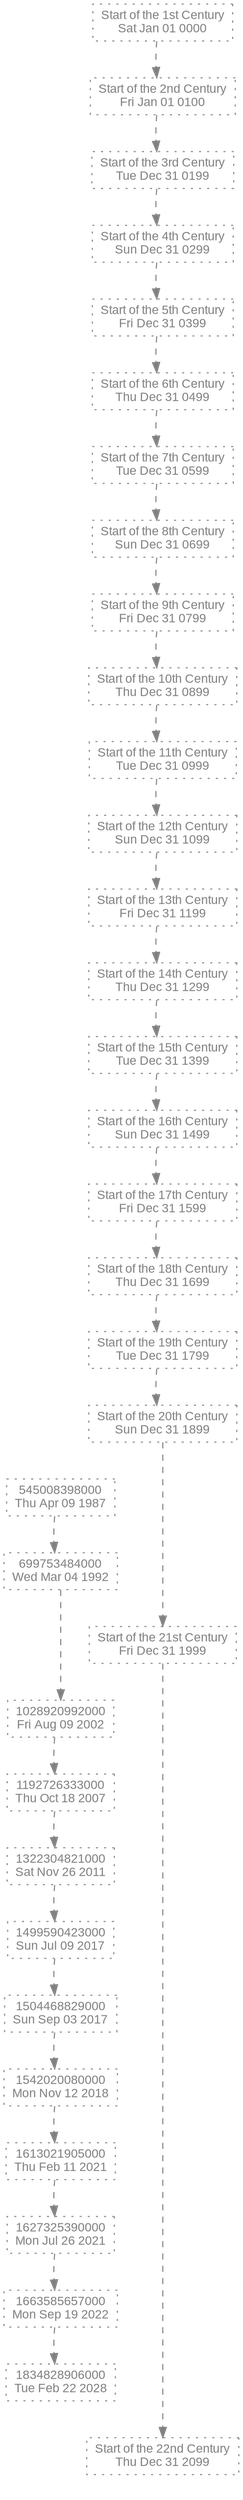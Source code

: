 digraph timeline {
    node [fontname="Arial"; fontsize="12";];
    edge [fontname="Arial"; fontsize="12";];
    bgcolor="transparent";
    comment=" ";
    fontname="Arial";
    fontsize="12";
    label=" ";
    rankdir="TD";
    ranksep="0.5";
    tooltip=" ";
    1 [class="event ted2546d8e4fa6648"; color="#808080FF"; fontcolor="#808080FF"; id="Z0000-01-01-0"; label=<Start of the 1st Century<BR ALIGN="CENTER"/>Sat Jan 01 0000>; penwidth="1"; shape="box"; style="dotted"; tooltip="-2026y -292d seit Sun Jun 15 2025\n2026y 292d her";];
    2 [class="event ted2546d8e4fa6648"; color="#808080FF"; fontcolor="#808080FF"; id="Z0100-01-01-0"; label=<Start of the 2nd Century<BR ALIGN="CENTER"/>Fri Jan 01 0100>; penwidth="1"; shape="box"; style="dotted"; tooltip="-1926y -267d seit Sun Jun 15 2025\n1926y 267d her";];
    3 [class="event ted2546d8e4fa6648"; color="#808080FF"; fontcolor="#808080FF"; id="Z0199-12-31-0"; label=<Start of the 3rd Century<BR ALIGN="CENTER"/>Tue Dec 31 0199>; penwidth="1"; shape="box"; style="dotted"; tooltip="-1826y -244d seit Sun Jun 15 2025\n1826y 244d her";];
    4 [class="event ted2546d8e4fa6648"; color="#808080FF"; fontcolor="#808080FF"; id="Z0299-12-31-0"; label=<Start of the 4th Century<BR ALIGN="CENTER"/>Sun Dec 31 0299>; penwidth="1"; shape="box"; style="dotted"; tooltip="-1726y -220d seit Sun Jun 15 2025\n1726y 220d her";];
    5 [class="event ted2546d8e4fa6648"; color="#808080FF"; fontcolor="#808080FF"; id="Z0399-12-31-0"; label=<Start of the 5th Century<BR ALIGN="CENTER"/>Fri Dec 31 0399>; penwidth="1"; shape="box"; style="dotted"; tooltip="-1626y -196d seit Sun Jun 15 2025\n1626y 196d her";];
    6 [class="event ted2546d8e4fa6648"; color="#808080FF"; fontcolor="#808080FF"; id="Z0499-12-31-0"; label=<Start of the 6th Century<BR ALIGN="CENTER"/>Thu Dec 31 0499>; penwidth="1"; shape="box"; style="dotted"; tooltip="-1526y -171d seit Sun Jun 15 2025\n1526y 171d her";];
    7 [class="event ted2546d8e4fa6648"; color="#808080FF"; fontcolor="#808080FF"; id="Z0599-12-31-0"; label=<Start of the 7th Century<BR ALIGN="CENTER"/>Tue Dec 31 0599>; penwidth="1"; shape="box"; style="dotted"; tooltip="-1426y -147d seit Sun Jun 15 2025\n1426y 147d her";];
    8 [class="event ted2546d8e4fa6648"; color="#808080FF"; fontcolor="#808080FF"; id="Z0699-12-31-0"; label=<Start of the 8th Century<BR ALIGN="CENTER"/>Sun Dec 31 0699>; penwidth="1"; shape="box"; style="dotted"; tooltip="-1326y -123d seit Sun Jun 15 2025\n1326y 123d her";];
    9 [class="event ted2546d8e4fa6648"; color="#808080FF"; fontcolor="#808080FF"; id="Z0799-12-31-0"; label=<Start of the 9th Century<BR ALIGN="CENTER"/>Fri Dec 31 0799>; penwidth="1"; shape="box"; style="dotted"; tooltip="-1226y -99d seit Sun Jun 15 2025\n1226y 99d her";];
    10 [class="event ted2546d8e4fa6648"; color="#808080FF"; fontcolor="#808080FF"; id="Z0899-12-31-0"; label=<Start of the 10th Century<BR ALIGN="CENTER"/>Thu Dec 31 0899>; penwidth="1"; shape="box"; style="dotted"; tooltip="-1126y -74d seit Sun Jun 15 2025\n1126y 74d her";];
    11 [class="event ted2546d8e4fa6648"; color="#808080FF"; fontcolor="#808080FF"; id="Z0999-12-31-0"; label=<Start of the 11th Century<BR ALIGN="CENTER"/>Tue Dec 31 0999>; penwidth="1"; shape="box"; style="dotted"; tooltip="-1026y -50d seit Sun Jun 15 2025\n1026y 50d her";];
    12 [class="event ted2546d8e4fa6648"; color="#808080FF"; fontcolor="#808080FF"; id="Z1099-12-31-0"; label=<Start of the 12th Century<BR ALIGN="CENTER"/>Sun Dec 31 1099>; penwidth="1"; shape="box"; style="dotted"; tooltip="-926y -26d seit Sun Jun 15 2025\n926y 26d her";];
    13 [class="event ted2546d8e4fa6648"; color="#808080FF"; fontcolor="#808080FF"; id="Z1199-12-31-0"; label=<Start of the 13th Century<BR ALIGN="CENTER"/>Fri Dec 31 1199>; penwidth="1"; shape="box"; style="dotted"; tooltip="-826y -2d seit Sun Jun 15 2025\n826y 2d her";];
    14 [class="event ted2546d8e4fa6648"; color="#808080FF"; fontcolor="#808080FF"; id="Z1299-12-31-0"; label=<Start of the 14th Century<BR ALIGN="CENTER"/>Thu Dec 31 1299>; penwidth="1"; shape="box"; style="dotted"; tooltip="-725y -342d seit Sun Jun 15 2025\n725y 342d her";];
    15 [class="event ted2546d8e4fa6648"; color="#808080FF"; fontcolor="#808080FF"; id="Z1399-12-31-0"; label=<Start of the 15th Century<BR ALIGN="CENTER"/>Tue Dec 31 1399>; penwidth="1"; shape="box"; style="dotted"; tooltip="-625y -318d seit Sun Jun 15 2025\n625y 318d her";];
    16 [class="event ted2546d8e4fa6648"; color="#808080FF"; fontcolor="#808080FF"; id="Z1499-12-31-0"; label=<Start of the 16th Century<BR ALIGN="CENTER"/>Sun Dec 31 1499>; penwidth="1"; shape="box"; style="dotted"; tooltip="-525y -294d seit Sun Jun 15 2025\n525y 294d her";];
    17 [class="event ted2546d8e4fa6648"; color="#808080FF"; fontcolor="#808080FF"; id="Z1599-12-31-0"; label=<Start of the 17th Century<BR ALIGN="CENTER"/>Fri Dec 31 1599>; penwidth="1"; shape="box"; style="dotted"; tooltip="-425y -270d seit Sun Jun 15 2025\n425y 270d her";];
    18 [class="event ted2546d8e4fa6648"; color="#808080FF"; fontcolor="#808080FF"; id="Z1699-12-31-0"; label=<Start of the 18th Century<BR ALIGN="CENTER"/>Thu Dec 31 1699>; penwidth="1"; shape="box"; style="dotted"; tooltip="-325y -245d seit Sun Jun 15 2025\n325y 245d her";];
    19 [class="event ted2546d8e4fa6648"; color="#808080FF"; fontcolor="#808080FF"; id="Z1799-12-31-0"; label=<Start of the 19th Century<BR ALIGN="CENTER"/>Tue Dec 31 1799>; penwidth="1"; shape="box"; style="dotted"; tooltip="-225y -221d seit Sun Jun 15 2025\n225y 221d her";];
    20 [class="event ted2546d8e4fa6648"; color="#808080FF"; fontcolor="#808080FF"; id="Z1899-12-31-0"; label=<Start of the 20th Century<BR ALIGN="CENTER"/>Sun Dec 31 1899>; penwidth="1"; shape="box"; style="dotted"; tooltip="-125y -197d seit Sun Jun 15 2025\n125y 197d her";];
    21 [class="event teb2b2475ab050fb7"; color="#808080FF"; fontcolor="#808080FF"; id="Z1987-04-09-0"; label=<545008398000<BR ALIGN="CENTER"/>Thu Apr 09 1987>; penwidth="1"; shape="box"; style="dotted"; tooltip="-38y -76d -46m -42s seit Sun Jun 15 2025\n38y 76d 46m 42s her";];
    22 [class="event teb2b2475ab050fb7"; color="#808080FF"; fontcolor="#808080FF"; id="Z1992-03-04-0"; label=<699753484000<BR ALIGN="CENTER"/>Wed Mar 04 1992>; penwidth="1"; shape="box"; style="dotted"; tooltip="-33y -110d -1m -56s seit Sun Jun 15 2025\n33y 110d 1m 56s her";];
    23 [class="event ted2546d8e4fa6648"; color="#808080FF"; fontcolor="#808080FF"; id="Z1999-12-31-0"; label=<Start of the 21st Century<BR ALIGN="CENTER"/>Fri Dec 31 1999>; penwidth="1"; shape="box"; style="dotted"; tooltip="-25y -173d seit Sun Jun 15 2025\n25y 173d her";];
    24 [class="event teb2b2475ab050fb7"; color="#808080FF"; fontcolor="#808080FF"; id="Z2002-08-09-0"; label=<1028920992000<BR ALIGN="CENTER"/>Fri Aug 09 2002>; penwidth="1"; shape="box"; style="dotted"; tooltip="-22y -315d -4h -36m -48s seit Sun Jun 15 2025\n22y 315d 4h 36m 48s her";];
    25 [class="event teb2b2475ab050fb7"; color="#808080FF"; fontcolor="#808080FF"; id="Z2007-10-18-0"; label=<1192726333000<BR ALIGN="CENTER"/>Thu Oct 18 2007>; penwidth="1"; shape="box"; style="dotted"; tooltip="-17y -244d -7h -7m -47s seit Sun Jun 15 2025\n17y 244d 7h 7m 47s her";];
    26 [class="event teb2b2475ab050fb7"; color="#808080FF"; fontcolor="#808080FF"; id="Z2011-11-26-0"; label=<1322304821000<BR ALIGN="CENTER"/>Sat Nov 26 2011>; penwidth="1"; shape="box"; style="dotted"; tooltip="-13y -204d -13h -6m -19s seit Sun Jun 15 2025\n13y 204d 13h 6m 19s her";];
    27 [class="event teb2b2475ab050fb7"; color="#808080FF"; fontcolor="#808080FF"; id="Z2017-07-09-0"; label=<1499590423000<BR ALIGN="CENTER"/>Sun Jul 09 2017>; penwidth="1"; shape="box"; style="dotted"; tooltip="-7y -342d -15h -6m -17s seit Sun Jun 15 2025\n7y 342d 15h 6m 17s her";];
    28 [class="event teb2b2475ab050fb7"; color="#808080FF"; fontcolor="#808080FF"; id="Z2017-09-03-0"; label=<1504468829000<BR ALIGN="CENTER"/>Sun Sep 03 2017>; penwidth="1"; shape="box"; style="dotted"; tooltip="-7y -286d -3h -59m -31s seit Sun Jun 15 2025\n7y 286d 3h 59m 31s her";];
    29 [class="event teb2b2475ab050fb7"; color="#808080FF"; fontcolor="#808080FF"; id="Z2018-11-12-0"; label=<1542020080000<BR ALIGN="CENTER"/>Mon Nov 12 2018>; penwidth="1"; shape="box"; style="dotted"; tooltip="-6y -216d -13h -5m -20s seit Sun Jun 15 2025\n6y 216d 13h 5m 20s her";];
    30 [class="event teb2b2475ab050fb7"; color="#808080FF"; fontcolor="#808080FF"; id="Z2021-02-11-0"; label=<1613021905000<BR ALIGN="CENTER"/>Thu Feb 11 2021>; penwidth="1"; shape="box"; style="dotted"; tooltip="-4y -124d -18h -21m -35s seit Sun Jun 15 2025\n4y 124d 18h 21m 35s her";];
    31 [class="event teb2b2475ab050fb7"; color="#808080FF"; fontcolor="#808080FF"; id="Z2021-07-26-0"; label=<1627325390000<BR ALIGN="CENTER"/>Mon Jul 26 2021>; penwidth="1"; shape="box"; style="dotted"; tooltip="-3y -324d -5h -10m -10s seit Sun Jun 15 2025\n3y 324d 5h 10m 10s her";];
    32 [class="event teb2b2475ab050fb7"; color="#808080FF"; fontcolor="#808080FF"; id="Z2022-09-19-0"; label=<1663585657000<BR ALIGN="CENTER"/>Mon Sep 19 2022>; penwidth="1"; shape="box"; style="dotted"; tooltip="-2y -269d -12h -52m -23s seit Sun Jun 15 2025\n2y 269d 12h 52m 23s her";];
    33 [class="event teb2b2475ab050fb7"; color="#808080FF"; fontcolor="#808080FF"; id="Z2028-02-22-0"; label=<1834828906000<BR ALIGN="CENTER"/>Tue Feb 22 2028>; penwidth="1"; shape="box"; style="dotted"; tooltip="2y 252d 10h 41m 46s seit Sun Jun 15 2025\n-2y -252d -10h -41m -46s her";];
    34 [class="event ted2546d8e4fa6648"; color="#808080FF"; fontcolor="#808080FF"; id="Z2099-12-31-0"; label=<Start of the 22nd Century<BR ALIGN="CENTER"/>Thu Dec 31 2099>; penwidth="1"; shape="box"; style="dotted"; tooltip="74y 217d seit Sun Jun 15 2025\n-74y -217d her";];
    21 -> 22 [color="#808080FF"; penwidth="1"; samehead="0"; sametail="0"; style="dashed"; tooltip="4y 331d 44m 46s passed"; weight="11";];
    22 -> 24 [color="#808080FF"; penwidth="1"; samehead="0"; sametail="0"; style="dashed"; tooltip="10y 159d 19h 25m 8s passed"; weight="11";];
    24 -> 25 [color="#808080FF"; penwidth="1"; samehead="0"; sametail="0"; style="dashed"; tooltip="5y 70d 21h 29m 1s passed"; weight="11";];
    25 -> 26 [color="#808080FF"; penwidth="1"; samehead="0"; sametail="0"; style="dashed"; tooltip="4y 39d 18h 1m 28s passed"; weight="11";];
    26 -> 27 [color="#808080FF"; penwidth="1"; samehead="0"; sametail="0"; style="dashed"; tooltip="5y 226d 22h 2s passed"; weight="11";];
    27 -> 28 [color="#808080FF"; penwidth="1"; samehead="0"; sametail="0"; style="dashed"; tooltip="56d 11h 6m 46s passed"; weight="11";];
    28 -> 29 [color="#808080FF"; penwidth="1"; samehead="0"; sametail="0"; style="dashed"; tooltip="1y 69d 14h 54m 11s passed"; weight="11";];
    29 -> 30 [color="#808080FF"; penwidth="1"; samehead="0"; sametail="0"; style="dashed"; tooltip="2y 91d 18h 43m 45s passed"; weight="11";];
    30 -> 31 [color="#808080FF"; penwidth="1"; samehead="0"; sametail="0"; style="dashed"; tooltip="165d 13h 11m 25s passed"; weight="11";];
    31 -> 32 [color="#808080FF"; penwidth="1"; samehead="0"; sametail="0"; style="dashed"; tooltip="1y 54d 16h 17m 47s passed"; weight="11";];
    32 -> 33 [color="#808080FF"; penwidth="1"; samehead="0"; sametail="0"; style="dashed"; tooltip="5y 156d 23h 34m 9s passed"; weight="11";];
    1 -> 2 [color="#808080FF"; penwidth="1"; samehead="1"; sametail="1"; style="dashed"; tooltip="100y 25d passed"; weight="21";];
    2 -> 3 [color="#808080FF"; penwidth="1"; samehead="1"; sametail="1"; style="dashed"; tooltip="100y 23d passed"; weight="21";];
    3 -> 4 [color="#808080FF"; penwidth="1"; samehead="1"; sametail="1"; style="dashed"; tooltip="100y 24d passed"; weight="21";];
    4 -> 5 [color="#808080FF"; penwidth="1"; samehead="1"; sametail="1"; style="dashed"; tooltip="100y 24d passed"; weight="21";];
    5 -> 6 [color="#808080FF"; penwidth="1"; samehead="1"; sametail="1"; style="dashed"; tooltip="100y 25d passed"; weight="21";];
    6 -> 7 [color="#808080FF"; penwidth="1"; samehead="1"; sametail="1"; style="dashed"; tooltip="100y 24d passed"; weight="21";];
    7 -> 8 [color="#808080FF"; penwidth="1"; samehead="1"; sametail="1"; style="dashed"; tooltip="100y 24d passed"; weight="21";];
    8 -> 9 [color="#808080FF"; penwidth="1"; samehead="1"; sametail="1"; style="dashed"; tooltip="100y 24d passed"; weight="21";];
    9 -> 10 [color="#808080FF"; penwidth="1"; samehead="1"; sametail="1"; style="dashed"; tooltip="100y 25d passed"; weight="21";];
    10 -> 11 [color="#808080FF"; penwidth="1"; samehead="1"; sametail="1"; style="dashed"; tooltip="100y 24d passed"; weight="21";];
    11 -> 12 [color="#808080FF"; penwidth="1"; samehead="1"; sametail="1"; style="dashed"; tooltip="100y 24d passed"; weight="21";];
    12 -> 13 [color="#808080FF"; penwidth="1"; samehead="1"; sametail="1"; style="dashed"; tooltip="100y 24d passed"; weight="21";];
    13 -> 14 [color="#808080FF"; penwidth="1"; samehead="1"; sametail="1"; style="dashed"; tooltip="100y 25d passed"; weight="21";];
    14 -> 15 [color="#808080FF"; penwidth="1"; samehead="1"; sametail="1"; style="dashed"; tooltip="100y 24d passed"; weight="21";];
    15 -> 16 [color="#808080FF"; penwidth="1"; samehead="1"; sametail="1"; style="dashed"; tooltip="100y 24d passed"; weight="21";];
    16 -> 17 [color="#808080FF"; penwidth="1"; samehead="1"; sametail="1"; style="dashed"; tooltip="100y 24d passed"; weight="21";];
    17 -> 18 [color="#808080FF"; penwidth="1"; samehead="1"; sametail="1"; style="dashed"; tooltip="100y 25d passed"; weight="21";];
    18 -> 19 [color="#808080FF"; penwidth="1"; samehead="1"; sametail="1"; style="dashed"; tooltip="100y 24d passed"; weight="21";];
    19 -> 20 [color="#808080FF"; penwidth="1"; samehead="1"; sametail="1"; style="dashed"; tooltip="100y 24d passed"; weight="21";];
    20 -> 23 [color="#808080FF"; penwidth="1"; samehead="1"; sametail="1"; style="dashed"; tooltip="100y 24d passed"; weight="21";];
    23 -> 34 [color="#808080FF"; penwidth="1"; samehead="1"; sametail="1"; style="dashed"; tooltip="100y 25d passed"; weight="21";];
    1 -> 2 [style="invis";];
    2 -> 3 [style="invis";];
    3 -> 4 [style="invis";];
    4 -> 5 [style="invis";];
    5 -> 6 [style="invis";];
    6 -> 7 [style="invis";];
    7 -> 8 [style="invis";];
    8 -> 9 [style="invis";];
    9 -> 10 [style="invis";];
    10 -> 11 [style="invis";];
    11 -> 12 [style="invis";];
    12 -> 13 [style="invis";];
    13 -> 14 [style="invis";];
    14 -> 15 [style="invis";];
    15 -> 16 [style="invis";];
    16 -> 17 [style="invis";];
    17 -> 18 [style="invis";];
    18 -> 19 [style="invis";];
    19 -> 20 [style="invis";];
    20 -> 21 [style="invis";];
    21 -> 22 [style="invis";];
    22 -> 23 [style="invis";];
    23 -> 24 [style="invis";];
    24 -> 25 [style="invis";];
    25 -> 26 [style="invis";];
    26 -> 27 [style="invis";];
    27 -> 28 [style="invis";];
    28 -> 29 [style="invis";];
    29 -> 30 [style="invis";];
    30 -> 31 [style="invis";];
    31 -> 32 [style="invis";];
    32 -> 33 [style="invis";];
    33 -> 34 [style="invis";];
}